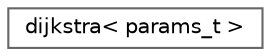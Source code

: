 digraph "Graphical Class Hierarchy"
{
 // LATEX_PDF_SIZE
  bgcolor="transparent";
  edge [fontname=Helvetica,fontsize=10,labelfontname=Helvetica,labelfontsize=10];
  node [fontname=Helvetica,fontsize=10,shape=box,height=0.2,width=0.4];
  rankdir="LR";
  Node0 [id="Node000000",label="dijkstra\< params_t \>",height=0.2,width=0.4,color="grey40", fillcolor="white", style="filled",URL="$db/d52/structchdr_1_1solvers_1_1dijkstra.html",tooltip="Dijkstra's algorithm [unfinished]."];
}
